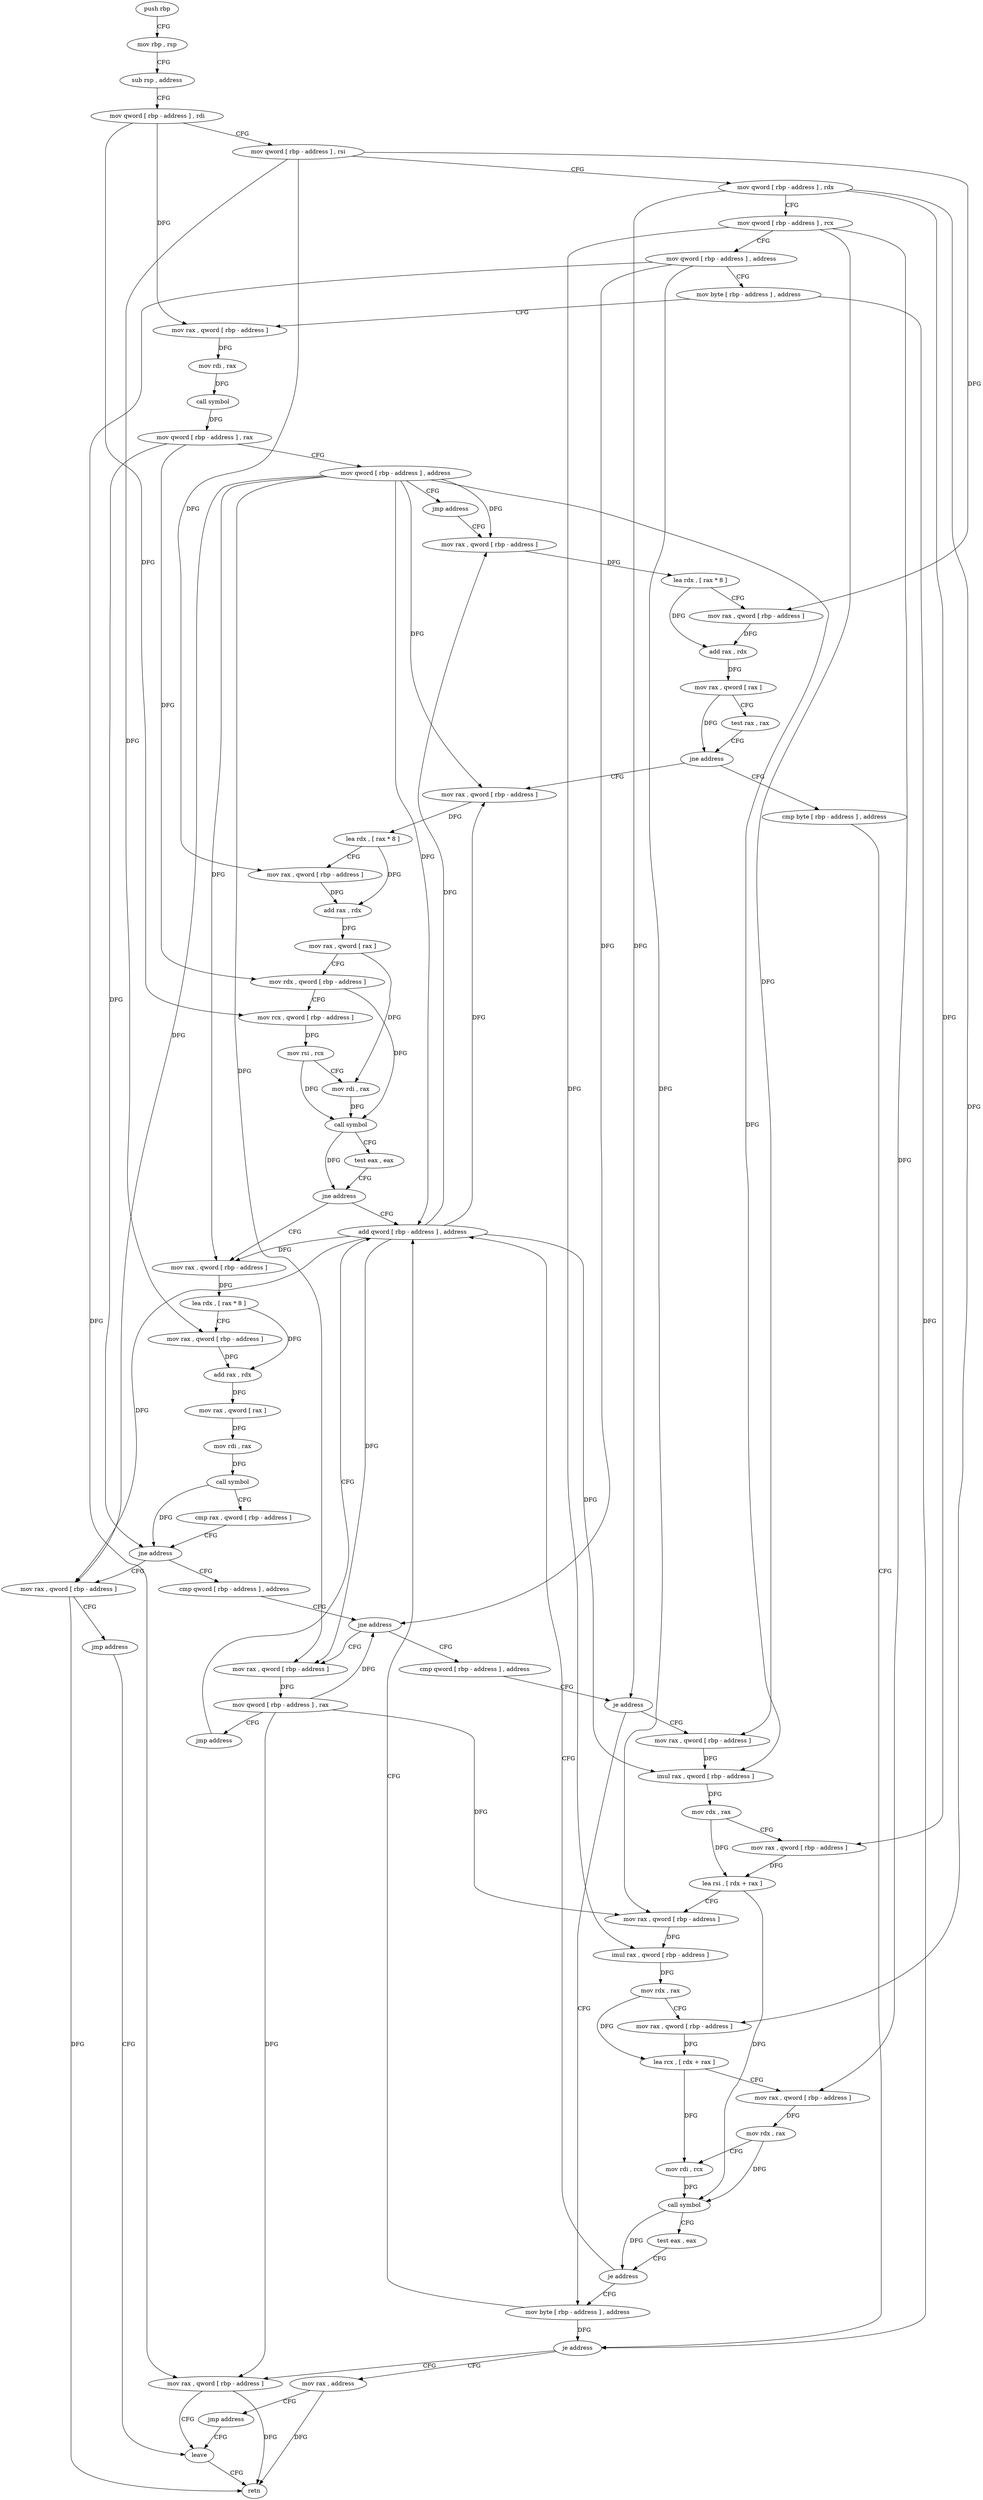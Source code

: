 digraph "func" {
"4488992" [label = "push rbp" ]
"4488993" [label = "mov rbp , rsp" ]
"4488996" [label = "sub rsp , address" ]
"4489000" [label = "mov qword [ rbp - address ] , rdi" ]
"4489004" [label = "mov qword [ rbp - address ] , rsi" ]
"4489008" [label = "mov qword [ rbp - address ] , rdx" ]
"4489012" [label = "mov qword [ rbp - address ] , rcx" ]
"4489016" [label = "mov qword [ rbp - address ] , address" ]
"4489024" [label = "mov byte [ rbp - address ] , address" ]
"4489028" [label = "mov rax , qword [ rbp - address ]" ]
"4489032" [label = "mov rdi , rax" ]
"4489035" [label = "call symbol" ]
"4489040" [label = "mov qword [ rbp - address ] , rax" ]
"4489044" [label = "mov qword [ rbp - address ] , address" ]
"4489052" [label = "jmp address" ]
"4489243" [label = "mov rax , qword [ rbp - address ]" ]
"4489247" [label = "lea rdx , [ rax * 8 ]" ]
"4489255" [label = "mov rax , qword [ rbp - address ]" ]
"4489259" [label = "add rax , rdx" ]
"4489262" [label = "mov rax , qword [ rax ]" ]
"4489265" [label = "test rax , rax" ]
"4489268" [label = "jne address" ]
"4489057" [label = "mov rax , qword [ rbp - address ]" ]
"4489274" [label = "cmp byte [ rbp - address ] , address" ]
"4489061" [label = "lea rdx , [ rax * 8 ]" ]
"4489069" [label = "mov rax , qword [ rbp - address ]" ]
"4489073" [label = "add rax , rdx" ]
"4489076" [label = "mov rax , qword [ rax ]" ]
"4489079" [label = "mov rdx , qword [ rbp - address ]" ]
"4489083" [label = "mov rcx , qword [ rbp - address ]" ]
"4489087" [label = "mov rsi , rcx" ]
"4489090" [label = "mov rdi , rax" ]
"4489093" [label = "call symbol" ]
"4489098" [label = "test eax , eax" ]
"4489100" [label = "jne address" ]
"4489238" [label = "add qword [ rbp - address ] , address" ]
"4489106" [label = "mov rax , qword [ rbp - address ]" ]
"4489278" [label = "je address" ]
"4489289" [label = "mov rax , qword [ rbp - address ]" ]
"4489280" [label = "mov rax , address" ]
"4489110" [label = "lea rdx , [ rax * 8 ]" ]
"4489118" [label = "mov rax , qword [ rbp - address ]" ]
"4489122" [label = "add rax , rdx" ]
"4489125" [label = "mov rax , qword [ rax ]" ]
"4489128" [label = "mov rdi , rax" ]
"4489131" [label = "call symbol" ]
"4489136" [label = "cmp rax , qword [ rbp - address ]" ]
"4489140" [label = "jne address" ]
"4489151" [label = "cmp qword [ rbp - address ] , address" ]
"4489142" [label = "mov rax , qword [ rbp - address ]" ]
"4489293" [label = "leave" ]
"4489287" [label = "jmp address" ]
"4489156" [label = "jne address" ]
"4489168" [label = "cmp qword [ rbp - address ] , address" ]
"4489158" [label = "mov rax , qword [ rbp - address ]" ]
"4489146" [label = "jmp address" ]
"4489294" [label = "retn" ]
"4489173" [label = "je address" ]
"4489234" [label = "mov byte [ rbp - address ] , address" ]
"4489175" [label = "mov rax , qword [ rbp - address ]" ]
"4489162" [label = "mov qword [ rbp - address ] , rax" ]
"4489166" [label = "jmp address" ]
"4489179" [label = "imul rax , qword [ rbp - address ]" ]
"4489184" [label = "mov rdx , rax" ]
"4489187" [label = "mov rax , qword [ rbp - address ]" ]
"4489191" [label = "lea rsi , [ rdx + rax ]" ]
"4489195" [label = "mov rax , qword [ rbp - address ]" ]
"4489199" [label = "imul rax , qword [ rbp - address ]" ]
"4489204" [label = "mov rdx , rax" ]
"4489207" [label = "mov rax , qword [ rbp - address ]" ]
"4489211" [label = "lea rcx , [ rdx + rax ]" ]
"4489215" [label = "mov rax , qword [ rbp - address ]" ]
"4489219" [label = "mov rdx , rax" ]
"4489222" [label = "mov rdi , rcx" ]
"4489225" [label = "call symbol" ]
"4489230" [label = "test eax , eax" ]
"4489232" [label = "je address" ]
"4488992" -> "4488993" [ label = "CFG" ]
"4488993" -> "4488996" [ label = "CFG" ]
"4488996" -> "4489000" [ label = "CFG" ]
"4489000" -> "4489004" [ label = "CFG" ]
"4489000" -> "4489028" [ label = "DFG" ]
"4489000" -> "4489083" [ label = "DFG" ]
"4489004" -> "4489008" [ label = "CFG" ]
"4489004" -> "4489255" [ label = "DFG" ]
"4489004" -> "4489069" [ label = "DFG" ]
"4489004" -> "4489118" [ label = "DFG" ]
"4489008" -> "4489012" [ label = "CFG" ]
"4489008" -> "4489173" [ label = "DFG" ]
"4489008" -> "4489187" [ label = "DFG" ]
"4489008" -> "4489207" [ label = "DFG" ]
"4489012" -> "4489016" [ label = "CFG" ]
"4489012" -> "4489175" [ label = "DFG" ]
"4489012" -> "4489199" [ label = "DFG" ]
"4489012" -> "4489215" [ label = "DFG" ]
"4489016" -> "4489024" [ label = "CFG" ]
"4489016" -> "4489289" [ label = "DFG" ]
"4489016" -> "4489156" [ label = "DFG" ]
"4489016" -> "4489195" [ label = "DFG" ]
"4489024" -> "4489028" [ label = "CFG" ]
"4489024" -> "4489278" [ label = "DFG" ]
"4489028" -> "4489032" [ label = "DFG" ]
"4489032" -> "4489035" [ label = "DFG" ]
"4489035" -> "4489040" [ label = "DFG" ]
"4489040" -> "4489044" [ label = "CFG" ]
"4489040" -> "4489079" [ label = "DFG" ]
"4489040" -> "4489140" [ label = "DFG" ]
"4489044" -> "4489052" [ label = "CFG" ]
"4489044" -> "4489243" [ label = "DFG" ]
"4489044" -> "4489057" [ label = "DFG" ]
"4489044" -> "4489238" [ label = "DFG" ]
"4489044" -> "4489106" [ label = "DFG" ]
"4489044" -> "4489142" [ label = "DFG" ]
"4489044" -> "4489158" [ label = "DFG" ]
"4489044" -> "4489179" [ label = "DFG" ]
"4489052" -> "4489243" [ label = "CFG" ]
"4489243" -> "4489247" [ label = "DFG" ]
"4489247" -> "4489255" [ label = "CFG" ]
"4489247" -> "4489259" [ label = "DFG" ]
"4489255" -> "4489259" [ label = "DFG" ]
"4489259" -> "4489262" [ label = "DFG" ]
"4489262" -> "4489265" [ label = "CFG" ]
"4489262" -> "4489268" [ label = "DFG" ]
"4489265" -> "4489268" [ label = "CFG" ]
"4489268" -> "4489057" [ label = "CFG" ]
"4489268" -> "4489274" [ label = "CFG" ]
"4489057" -> "4489061" [ label = "DFG" ]
"4489274" -> "4489278" [ label = "CFG" ]
"4489061" -> "4489069" [ label = "CFG" ]
"4489061" -> "4489073" [ label = "DFG" ]
"4489069" -> "4489073" [ label = "DFG" ]
"4489073" -> "4489076" [ label = "DFG" ]
"4489076" -> "4489079" [ label = "CFG" ]
"4489076" -> "4489090" [ label = "DFG" ]
"4489079" -> "4489083" [ label = "CFG" ]
"4489079" -> "4489093" [ label = "DFG" ]
"4489083" -> "4489087" [ label = "DFG" ]
"4489087" -> "4489090" [ label = "CFG" ]
"4489087" -> "4489093" [ label = "DFG" ]
"4489090" -> "4489093" [ label = "DFG" ]
"4489093" -> "4489098" [ label = "CFG" ]
"4489093" -> "4489100" [ label = "DFG" ]
"4489098" -> "4489100" [ label = "CFG" ]
"4489100" -> "4489238" [ label = "CFG" ]
"4489100" -> "4489106" [ label = "CFG" ]
"4489238" -> "4489243" [ label = "DFG" ]
"4489238" -> "4489057" [ label = "DFG" ]
"4489238" -> "4489106" [ label = "DFG" ]
"4489238" -> "4489142" [ label = "DFG" ]
"4489238" -> "4489158" [ label = "DFG" ]
"4489238" -> "4489179" [ label = "DFG" ]
"4489106" -> "4489110" [ label = "DFG" ]
"4489278" -> "4489289" [ label = "CFG" ]
"4489278" -> "4489280" [ label = "CFG" ]
"4489289" -> "4489293" [ label = "CFG" ]
"4489289" -> "4489294" [ label = "DFG" ]
"4489280" -> "4489287" [ label = "CFG" ]
"4489280" -> "4489294" [ label = "DFG" ]
"4489110" -> "4489118" [ label = "CFG" ]
"4489110" -> "4489122" [ label = "DFG" ]
"4489118" -> "4489122" [ label = "DFG" ]
"4489122" -> "4489125" [ label = "DFG" ]
"4489125" -> "4489128" [ label = "DFG" ]
"4489128" -> "4489131" [ label = "DFG" ]
"4489131" -> "4489136" [ label = "CFG" ]
"4489131" -> "4489140" [ label = "DFG" ]
"4489136" -> "4489140" [ label = "CFG" ]
"4489140" -> "4489151" [ label = "CFG" ]
"4489140" -> "4489142" [ label = "CFG" ]
"4489151" -> "4489156" [ label = "CFG" ]
"4489142" -> "4489146" [ label = "CFG" ]
"4489142" -> "4489294" [ label = "DFG" ]
"4489293" -> "4489294" [ label = "CFG" ]
"4489287" -> "4489293" [ label = "CFG" ]
"4489156" -> "4489168" [ label = "CFG" ]
"4489156" -> "4489158" [ label = "CFG" ]
"4489168" -> "4489173" [ label = "CFG" ]
"4489158" -> "4489162" [ label = "DFG" ]
"4489146" -> "4489293" [ label = "CFG" ]
"4489173" -> "4489234" [ label = "CFG" ]
"4489173" -> "4489175" [ label = "CFG" ]
"4489234" -> "4489238" [ label = "CFG" ]
"4489234" -> "4489278" [ label = "DFG" ]
"4489175" -> "4489179" [ label = "DFG" ]
"4489162" -> "4489166" [ label = "CFG" ]
"4489162" -> "4489289" [ label = "DFG" ]
"4489162" -> "4489156" [ label = "DFG" ]
"4489162" -> "4489195" [ label = "DFG" ]
"4489166" -> "4489238" [ label = "CFG" ]
"4489179" -> "4489184" [ label = "DFG" ]
"4489184" -> "4489187" [ label = "CFG" ]
"4489184" -> "4489191" [ label = "DFG" ]
"4489187" -> "4489191" [ label = "DFG" ]
"4489191" -> "4489195" [ label = "CFG" ]
"4489191" -> "4489225" [ label = "DFG" ]
"4489195" -> "4489199" [ label = "DFG" ]
"4489199" -> "4489204" [ label = "DFG" ]
"4489204" -> "4489207" [ label = "CFG" ]
"4489204" -> "4489211" [ label = "DFG" ]
"4489207" -> "4489211" [ label = "DFG" ]
"4489211" -> "4489215" [ label = "CFG" ]
"4489211" -> "4489222" [ label = "DFG" ]
"4489215" -> "4489219" [ label = "DFG" ]
"4489219" -> "4489222" [ label = "CFG" ]
"4489219" -> "4489225" [ label = "DFG" ]
"4489222" -> "4489225" [ label = "DFG" ]
"4489225" -> "4489230" [ label = "CFG" ]
"4489225" -> "4489232" [ label = "DFG" ]
"4489230" -> "4489232" [ label = "CFG" ]
"4489232" -> "4489238" [ label = "CFG" ]
"4489232" -> "4489234" [ label = "CFG" ]
}
